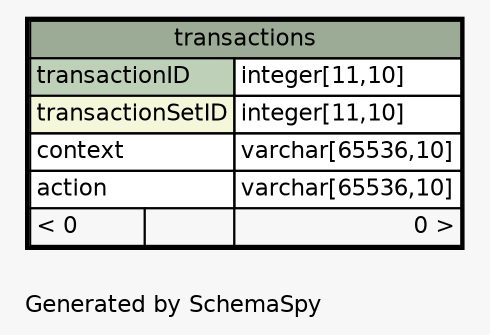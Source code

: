 // dot 2.34.0 on Linux 3.11.6-1-ARCH
// SchemaSpy rev 590
digraph "oneDegreeRelationshipsDiagram" {
  graph [
    rankdir="RL"
    bgcolor="#f7f7f7"
    label="\nGenerated by SchemaSpy"
    labeljust="l"
    nodesep="0.18"
    ranksep="0.46"
    fontname="Helvetica"
    fontsize="11"
  ];
  node [
    fontname="Helvetica"
    fontsize="11"
    shape="plaintext"
  ];
  edge [
    arrowsize="0.8"
  ];
  "transactions" [
    label=<
    <TABLE BORDER="2" CELLBORDER="1" CELLSPACING="0" BGCOLOR="#ffffff">
      <TR><TD COLSPAN="3" BGCOLOR="#9bab96" ALIGN="CENTER">transactions</TD></TR>
      <TR><TD PORT="transactionID" COLSPAN="2" BGCOLOR="#bed1b8" ALIGN="LEFT">transactionID</TD><TD PORT="transactionID.type" ALIGN="LEFT">integer[11,10]</TD></TR>
      <TR><TD PORT="transactionSetID" COLSPAN="2" BGCOLOR="#f4f7da" ALIGN="LEFT">transactionSetID</TD><TD PORT="transactionSetID.type" ALIGN="LEFT">integer[11,10]</TD></TR>
      <TR><TD PORT="context" COLSPAN="2" ALIGN="LEFT">context</TD><TD PORT="context.type" ALIGN="LEFT">varchar[65536,10]</TD></TR>
      <TR><TD PORT="action" COLSPAN="2" ALIGN="LEFT">action</TD><TD PORT="action.type" ALIGN="LEFT">varchar[65536,10]</TD></TR>
      <TR><TD ALIGN="LEFT" BGCOLOR="#f7f7f7">&lt; 0</TD><TD ALIGN="RIGHT" BGCOLOR="#f7f7f7">  </TD><TD ALIGN="RIGHT" BGCOLOR="#f7f7f7">0 &gt;</TD></TR>
    </TABLE>>
    URL="transactions.html"
    tooltip="transactions"
  ];
}
